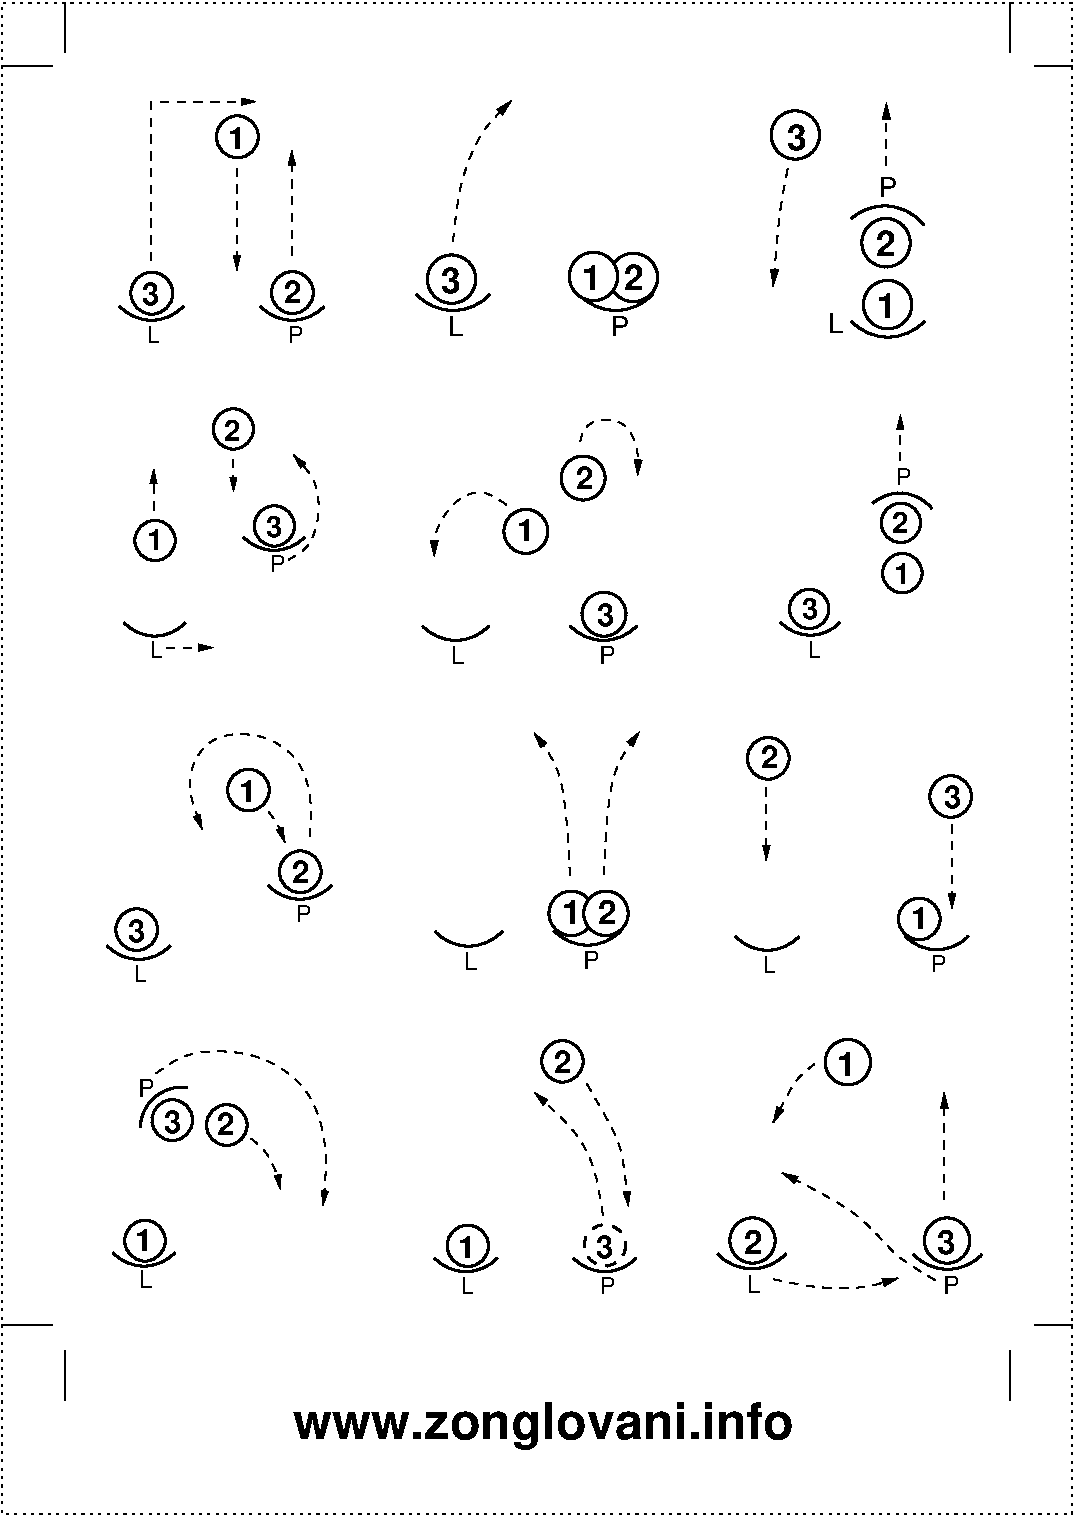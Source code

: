 #FIG 3.2  Produced by xfig version 3.2.5c
Portrait
Center
Metric
Letter  
100.00
Single
-2
1200 2
6 4950 450 7200 2700
5 1 0 2 0 7 50 0 -1 0.000 0 1 0 0 6308.232 1809.411 6590 1591 6300 1453 6068 1546
6 5904 2208 6607 2403
5 1 0 2 0 7 50 0 -1 0.000 0 1 0 0 6331.500 2030.661 6069 2276 6369 2388 6594 2276
4 0 0 50 0 4 13 0.0000 0 165 120 5904 2358 L\001
-6
1 3 0 2 0 7 45 0 20 0.000 1 0.0000 5670 946 173 173 5670 946 5843 946
1 3 0 2 0 7 45 0 20 0.000 1 0.0000 6318 1716 173 173 6318 1716 6490 1716
1 3 0 2 0 7 45 0 20 0.000 1 0.0000 6329 2158 173 173 6329 2158 6502 2158
2 2 0 0 7 7 51 0 20 0.000 0 0 -1 0 0 5
	 4950 450 7200 450 7200 2700 4950 2700 4950 450
3 0 1 1 0 7 50 0 -1 4.000 0 1 0 2
	1 1 1.00 50.00 100.00
	 6320 1161 6320 715
	 0.000 0.000
3 0 1 1 0 7 50 0 -1 4.000 0 1 0 3
	1 1 1.00 50.00 100.00
	 5615 1188 5554 1485 5512 2026
	 0.000 1.000 0.000
4 0 0 50 0 4 13 0.0000 0 165 135 6270 1386 P\001
4 0 0 45 0 18 17 0.0000 4 195 150 6256 2253 1\001
4 0 0 45 0 18 17 0.0000 4 195 150 6246 1811 2\001
4 0 0 45 0 18 17 0.0000 4 195 150 5607 1050 3\001
-6
6 4950 2700 7200 4950
5 1 0 2 0 7 50 0 -1 0.000 0 1 0 0 5777.000 4228.165 5564 4427 5807 4518 5990 4427
5 1 0 2 0 7 50 0 -1 0.000 0 1 0 0 6416.825 3794.318 6646 3616 6411 3504 6222 3579
1 3 0 2 0 7 45 0 20 0.000 1 0.0000 6434 4076 141 141 6434 4076 6574 4076
1 3 0 2 0 7 45 0 20 0.000 1 0.0000 5769 4332 141 141 5769 4332 5909 4332
1 3 0 2 0 7 45 0 20 0.000 1 0.0000 6424 3717 141 141 6424 3717 6565 3717
2 2 0 0 7 7 51 0 20 0.000 0 0 -1 0 0 5
	 4950 2700 7200 2700 7200 4950 4950 4950 4950 2700
3 0 1 1 0 7 50 0 -1 4.000 0 1 0 2
	1 1 1.00 40.62 81.23
	 6420 3274 6420 2946
	 0.000 0.000
4 0 0 50 0 4 11 0.0000 0 135 105 5758 4680 L\001
4 0 0 50 0 4 11 0.0000 0 135 120 6386 3449 P\001
4 0 0 45 0 18 14 0.0000 4 180 135 6363 3789 2\001
4 0 0 45 0 18 14 0.0000 4 180 135 6372 4155 1\001
4 0 0 45 0 18 14 0.0000 4 180 135 5715 4407 3\001
-6
6 4950 4950 7200 7200
6 5233 6661 5708 6930
5 1 0 2 0 7 50 0 -1 0.000 0 1 0 0 5470.000 6462.321 5243 6671 5502 6769 5697 6671
4 0 0 50 0 4 11 0.0000 0 135 105 5438 6930 L\001
-6
6 6442 6657 6917 6927
5 1 0 2 0 7 50 0 -1 0.000 0 0 0 0 6680.500 6457.500 6907 6668 6648 6765 6454 6668
4 0 0 50 0 4 11 0.0000 0 135 120 6641 6927 P\001
-6
1 3 0 2 0 7 50 0 20 0.000 1 0.0000 5476 5399 149 149 5476 5399 5626 5399
1 3 0 2 0 7 50 0 20 0.000 1 0.0000 6780 5672 149 149 6780 5672 6929 5672
1 3 0 2 0 7 50 0 20 0.000 1 0.0000 6555 6547 149 149 6555 6547 6703 6547
2 2 0 0 7 7 51 0 20 0.000 0 0 -1 0 0 5
	 4950 4950 7200 4950 7200 7200 4950 7200 4950 4950
3 0 1 1 0 7 50 0 -1 4.000 0 1 0 2
	1 1 1.00 43.17 86.34
	 6789 5874 6789 6473
	 0.000 0.000
3 0 1 1 0 7 50 0 -1 4.000 0 1 0 2
	1 1 1.00 43.17 86.34
	 5463 5610 5463 6127
	 0.000 0.000
4 0 0 50 0 18 15 0.0000 4 180 135 5426 5470 2\001
4 0 0 50 0 18 15 0.0000 4 180 135 6729 5752 3\001
4 0 0 50 0 18 15 0.0000 4 180 135 6494 6617 1\001
-6
6 4950 7200 7200 9450
6 6501 8931 7015 9223
5 1 0 2 0 7 50 0 -1 0.000 0 1 0 0 6758.500 8714.500 6513 8943 6794 9048 7004 8943
4 0 0 50 0 4 12 0.0000 0 165 135 6724 9223 P\001
-6
6 5085 8894 5632 9230
6 5102 8927 5616 9219
5 1 0 2 0 7 50 0 -1 0.000 0 1 0 0 5358.500 8712.321 5113 8938 5393 9044 5604 8938
4 0 0 50 0 4 12 0.0000 0 165 120 5323 9219 L\001
-6
-6
1 3 0 2 0 7 50 0 20 0.000 1 0.0000 5364 8844 162 162 5364 8844 5525 8844
1 3 0 2 0 7 50 0 20 0.000 1 0.0000 6754 8844 162 162 6754 8844 6915 8844
1 3 0 2 0 7 50 0 20 0.000 1 0.0000 6045 7570 162 162 6045 7570 6206 7570
2 2 0 0 7 7 51 0 20 0.000 0 0 -1 0 0 5
	 4950 7200 7200 7200 7200 9450 4950 9450 4950 7200
3 0 1 1 0 7 50 0 -1 4.000 0 1 0 2
	1 1 1.00 46.73 93.46
	 6734 8551 6734 7788
	 0.000 0.000
3 0 1 1 0 7 50 0 -1 4.000 0 1 0 3
	1 1 1.00 46.73 93.46
	 5808 7582 5672 7677 5512 8001
	 0.000 1.000 0.000
3 0 1 1 0 7 50 0 -1 4.000 0 1 0 4
	1 1 1.00 46.73 93.46
	 6669 9127 6374 8963 6142 8643 5576 8361
	 0.000 1.000 1.000 0.000
3 0 1 1 0 7 50 0 -1 4.000 0 1 0 4
	1 1 1.00 46.73 93.46
	 5512 9120 5794 9184 6175 9191 6406 9112
	 0.000 1.000 1.000 0.000
4 0 0 50 0 18 16 0.0000 4 195 150 5301 8937 2\001
4 0 0 50 0 18 16 0.0000 4 195 150 5969 7668 1\001
4 0 0 50 0 18 16 0.0000 4 195 150 6682 8942 3\001
-6
6 2700 450 4950 2700
6 2950 2073 4663 2385
6 2950 2073 3500 2385
5 1 0 2 0 7 50 0 -1 0.000 0 1 0 0 3225.500 1842.827 2963 2085 3263 2198 3488 2085
4 0 0 50 0 4 13 0.0000 0 165 120 3188 2385 L\001
-6
6 4113 2073 4663 2385
5 1 0 2 0 7 50 0 -1 0.000 0 1 0 0 4387.500 1842.827 4125 2085 4425 2198 4650 2085
4 0 0 50 0 4 13 0.0000 0 165 135 4350 2385 P\001
-6
-6
1 3 0 2 0 7 50 0 20 0.000 1 0.0000 4513 1964 173 173 4513 1964 4686 1964
1 3 0 2 0 7 50 0 20 0.000 1 0.0000 4228 1957 173 173 4228 1957 4400 1957
1 3 0 2 0 7 50 0 20 0.000 1 0.0000 3214 1976 173 173 3214 1976 3387 1976
2 2 0 0 7 7 51 0 20 0.000 0 0 -1 0 0 5
	 2700 450 4950 450 4950 2700 2700 2700 2700 450
3 0 1 1 0 7 50 0 -1 4.000 0 1 0 4
	1 1 1.00 50.00 100.00
	 3224 1707 3262 1307 3418 907 3643 701
	 0.000 1.000 1.000 0.000
4 0 0 50 0 18 17 0.0000 4 195 150 3136 2077 3\001
4 0 0 50 0 18 17 0.0000 4 195 150 4149 2051 1\001
4 0 0 50 0 18 17 0.0000 4 195 150 4444 2057 2\001
-6
6 2700 2700 4950 4950
6 2993 4441 4550 4725
6 2993 4441 3493 4725
5 1 0 2 0 7 50 0 -1 0.000 0 1 0 0 3243.500 4232.820 3005 4452 3277 4555 3482 4452
4 0 0 50 0 4 12 0.0000 0 165 120 3209 4725 L\001
-6
6 4050 4441 4550 4725
5 1 0 2 0 7 50 0 -1 0.000 0 1 0 0 4299.500 4232.820 4061 4452 4333 4555 4538 4452
4 0 0 50 0 4 12 0.0000 0 165 135 4265 4725 P\001
-6
-6
1 3 0 2 0 7 50 0 20 0.000 1 0.0000 4303 4370 157 157 4303 4370 4460 4370
1 3 0 2 0 7 50 0 20 0.000 1 0.0000 3745 3778 157 157 3745 3778 3903 3778
1 3 0 2 0 7 50 0 20 0.000 1 0.0000 4154 3397 157 157 4154 3397 4312 3397
2 2 0 0 7 7 51 0 20 0.000 0 0 -1 0 0 5
	 2700 2700 4950 2700 4950 4950 2700 4950 2700 2700
3 0 1 1 0 7 50 0 -1 4.000 0 1 0 6
	1 1 1.00 45.45 90.90
	 4132 3139 4152 3041 4263 2965 4471 2993 4554 3200 4544 3378
	 0.000 1.000 1.000 1.000 1.000 0.000
3 0 1 1 0 7 50 0 -1 4.000 0 1 0 5
	1 1 1.00 45.45 90.90
	 3605 3586 3444 3471 3239 3537 3083 3780 3090 3956
	 0.000 1.000 1.000 1.000 0.000
4 0 0 50 0 18 15 0.0000 4 180 135 3683 3850 1\001
4 0 0 50 0 18 15 0.0000 4 180 135 4101 3473 2\001
4 0 0 50 0 18 15 0.0000 4 180 135 4250 4455 3\001
-6
6 2700 4950 4950 7200
6 3083 6624 3588 6911
5 1 0 2 0 7 50 0 -1 0.000 0 1 0 0 3336.000 6413.654 3095 6635 3371 6739 3577 6635
4 0 0 50 0 4 12 0.0000 0 165 120 3302 6911 L\001
-6
6 3932 6617 4437 6905
5 1 0 2 0 7 50 0 -1 0.000 0 1 0 0 4185.000 6404.500 3944 6629 4220 6732 4426 6629
4 0 0 50 0 4 12 0.0000 0 165 135 4151 6905 P\001
-6
1 3 0 2 0 7 50 0 20 0.000 1 0.0000 4069 6507 159 159 4069 6507 4227 6507
1 3 0 2 0 7 50 0 20 0.000 1 0.0000 4317 6507 159 159 4317 6507 4476 6507
2 2 0 0 7 7 51 0 20 0.000 0 0 -1 0 0 5
	 2700 4950 4950 4950 4950 7200 2700 7200 2700 4950
3 0 1 1 0 7 50 0 -1 4.000 0 1 0 5
	1 1 1.00 45.94 91.87
	 4060 6239 4039 5819 3996 5531 3923 5375 3803 5217
	 0.000 1.000 1.000 1.000 0.000
3 0 1 1 0 7 50 0 -1 4.000 0 1 0 5
	1 1 1.00 45.94 91.87
	 4301 6232 4322 5812 4364 5525 4437 5368 4557 5210
	 0.000 1.000 1.000 1.000 0.000
4 0 0 50 0 18 16 0.0000 4 195 150 4005 6580 1\001
4 0 0 50 0 18 16 0.0000 4 195 150 4263 6583 2\001
-6
6 2700 7200 4950 9450
6 3081 8959 4544 9225
6 3081 8959 3551 9225
5 1 0 2 0 7 50 0 -1 0.000 0 1 0 0 3316.500 8760.000 3092 8969 3349 9065 3541 8969
4 0 0 50 0 4 11 0.0000 0 135 105 3285 9225 L\001
-6
6 4075 8959 4544 9225
5 1 0 2 0 7 50 0 -1 0.000 0 1 0 0 4309.000 8761.000 4085 8969 4341 9065 4533 8969
4 0 0 50 0 4 11 0.0000 0 135 120 4277 9225 P\001
-6
-6
1 3 0 2 0 7 50 0 20 0.000 1 0.0000 3330 8882 148 148 3330 8882 3477 8882
1 3 0 2 0 7 50 0 20 0.000 1 0.0000 4006 7564 148 148 4006 7564 4154 7564
1 3 1 2 0 7 50 0 20 5.000 1 0.0000 4310 8878 148 148 4310 8878 4457 8878
2 2 0 0 7 7 51 0 20 0.000 0 0 -1 0 0 5
	 2700 7200 4950 7200 4950 9450 2700 9450 2700 7200
3 0 1 1 0 7 50 0 -1 4.000 0 1 0 4
	1 1 1.00 42.71 85.41
	 4295 8662 4253 8366 4132 8079 3807 7787
	 0.000 1.000 1.000 0.000
3 0 1 1 0 7 50 0 -1 4.000 0 1 0 4
	1 1 1.00 42.71 85.41
	 4181 7724 4324 7975 4438 8177 4477 8600
	 0.000 1.000 1.000 0.000
4 0 0 50 0 18 15 0.0000 4 180 135 3263 8970 1\001
4 0 0 50 0 18 15 0.0000 4 180 135 4246 8969 3\001
4 0 0 50 0 18 15 0.0000 4 180 135 3944 7647 2\001
-6
6 450 7200 2700 9450
5 1 0 2 0 7 50 0 -1 0.000 0 1 0 0 1285.953 8044.858 1330 7752 1075 7837 990 8034
6 783 8921 1249 9185
5 1 0 2 0 7 50 0 -1 0.000 0 1 0 0 1016.000 8721.298 794 8931 1048 9025 1238 8931
4 0 0 50 0 4 12 0.0000 0 165 120 984 9185 L\001
-6
1 1 0 2 0 7 50 0 20 0.000 1 0.0000 1024 8845 145 146 1024 8845 1170 8845
1 1 0 2 0 7 50 0 20 0.000 1 0.0000 1608 8019 145 146 1608 8019 1753 8019
1 1 0 2 0 7 50 0 20 0.000 1 0.0000 1219 7984 145 146 1219 7984 1364 7984
2 2 0 0 7 7 51 0 20 0.000 0 0 -1 0 0 5
	 450 7200 2700 7200 2700 9450 450 9450 450 7200
3 0 1 1 0 7 50 0 -1 4.000 0 1 0 4
	1 1 1.00 42.36 84.72
	 1783 8116 1892 8200 1979 8391 1991 8478
	 0.000 1.000 1.000 0.000
3 0 1 1 0 7 50 0 -1 4.000 0 1 0 7
	1 1 1.00 42.36 84.72
	 1103 7650 1228 7558 1399 7484 1845 7492 2233 7764 2338 8222
	 2296 8593
	 0.000 1.000 1.000 1.000 1.000 1.000 0.000
4 0 0 50 0 4 12 0.0000 0 165 135 976 7816 P\001
4 0 0 50 0 18 15 0.0000 4 180 135 1158 8073 3\001
4 0 0 50 0 18 15 0.0000 4 180 135 1539 8093 2\001
4 0 0 50 0 18 15 0.0000 4 180 135 955 8922 1\001
-6
6 450 4950 2700 7200
6 742 6727 1214 6995
5 1 0 2 0 7 50 0 -1 0.000 0 1 0 0 979.000 6527.500 753 6737 1011 6834 1205 6737
4 0 0 50 0 4 11 0.0000 0 135 105 946 6995 L\001
-6
6 1890 6292 2372 6566
5 1 0 2 0 7 50 0 -1 0.000 0 1 0 0 2131.000 6097.835 1905 6307 2164 6404 2357 6307
4 0 0 50 0 4 11 0.0000 0 135 120 2100 6566 P\001
-6
1 3 0 2 0 7 50 0 20 0.000 1 0.0000 2133 6210 149 149 2133 6210 2281 6210
1 3 0 2 0 7 50 0 20 0.000 1 0.0000 1763 5626 149 149 1763 5626 1911 5626
1 3 0 2 0 7 50 0 20 0.000 1 0.0000 965 6623 149 149 965 6623 1114 6623
2 2 0 0 7 7 51 0 20 0.000 0 0 -1 0 0 5
	 450 4950 2700 4950 2700 7200 450 7200 450 4950
3 0 1 1 0 7 50 0 -1 4.000 0 1 0 3
	1 1 1.00 43.02 86.05
	 1908 5782 1974 5867 2023 5999
	 0.000 1.000 0.000
3 0 1 1 0 7 50 0 -1 4.000 0 1 0 7
	1 1 1.00 43.02 86.05
	 2200 5959 2220 5720 2154 5415 1879 5211 1459 5218 1292 5578
	 1433 5906
	 0.000 1.000 1.000 1.000 1.000 1.000 0.000
4 0 0 50 0 18 15 0.0000 4 180 135 2072 6292 2\001
4 0 0 50 0 18 15 0.0000 4 180 135 1694 5710 1\001
4 0 0 50 0 18 15 0.0000 4 180 135 905 6712 3\001
-6
6 450 2700 2700 4950
6 865 4420 1323 4680
5 1 0 2 0 7 50 0 -1 0.000 0 1 0 0 1093.500 4228.330 875 4430 1125 4524 1312 4430
4 0 0 50 0 4 11 0.0000 0 135 105 1062 4680 L\001
-6
6 1716 3808 2175 4068
5 1 0 2 0 7 50 0 -1 0.000 0 1 0 0 1946.000 3615.000 1727 3818 1977 3912 2165 3818
4 0 0 50 0 4 11 0.0000 0 135 120 1915 4068 P\001
-6
1 3 0 2 0 7 50 0 20 0.000 1 0.0000 1096 3843 144 144 1096 3843 1240 3843
1 3 0 2 0 7 50 0 20 0.000 1 0.0000 1655 3046 144 144 1655 3046 1799 3046
1 3 0 2 0 7 50 0 20 0.000 1 0.0000 1948 3739 144 144 1948 3739 2091 3739
2 2 0 0 7 7 51 0 20 0.000 0 0 -1 0 0 5
	 450 2700 2700 2700 2700 4950 450 4950 450 2700
3 0 1 1 0 7 50 0 -1 4.000 0 1 0 2
	1 1 1.00 41.66 83.32
	 1085 3626 1085 3333
	 0.000 0.000
3 0 1 1 0 7 50 0 -1 4.000 0 1 0 2
	1 1 1.00 41.66 83.32
	 1656 3261 1656 3493
	 0.000 0.000
3 0 1 1 0 7 50 0 -1 4.000 0 1 0 5
	1 1 1.00 41.66 83.32
	 2047 3982 2209 3899 2282 3638 2244 3391 2085 3233
	 0.000 1.000 1.000 1.000 0.000
3 0 1 1 0 7 50 0 -1 4.000 0 1 0 2
	1 1 1.00 41.66 83.32
	 1177 4608 1511 4608
	 0.000 0.000
4 0 0 50 0 18 14 0.0000 4 180 135 1038 3910 1\001
4 0 0 50 0 18 14 0.0000 4 180 135 1887 3820 3\001
4 0 0 50 0 18 14 0.0000 4 180 135 1590 3132 2\001
-6
6 450 450 2700 2700
6 810 2138 2337 2430
6 810 2138 1330 2430
5 1 0 2 0 7 50 0 -1 0.000 0 1 0 0 1070.500 1960.327 843 2170 1103 2268 1298 2170
4 0 0 50 0 4 11 0.0000 0 135 105 1038 2430 L\001
-6
6 1817 2138 2337 2430
5 1 0 2 0 7 50 0 -1 0.000 0 1 0 0 2076.500 1960.327 1849 2170 2109 2268 2304 2170
4 0 0 50 0 4 11 0.0000 0 135 120 2044 2430 P\001
-6
-6
1 3 0 2 0 7 50 0 20 0.000 1 0.0000 1073 2076 150 150 1073 2076 1223 2076
1 3 0 2 0 7 50 0 20 0.000 1 0.0000 2077 2072 150 150 2077 2072 2227 2072
1 3 0 2 0 7 50 0 20 0.000 1 0.0000 1684 959 150 150 1684 959 1834 959
2 2 0 0 7 7 51 0 20 0.000 0 0 -1 0 0 5
	 450 450 2700 450 2700 2700 450 2700 450 450
2 1 1 1 0 7 50 0 -1 4.000 0 0 -1 1 0 3
	1 1 1.00 43.32 86.64
	 1070 1845 1070 708 1817 708
3 0 1 1 0 7 50 0 -1 4.000 0 1 0 2
	1 1 1.00 43.32 86.64
	 1680 1182 1680 1912
	 0.000 0.000
3 0 1 1 0 7 50 0 -1 4.000 0 1 0 2
	1 1 1.00 43.32 86.64
	 2073 1806 2073 1056
	 0.000 0.000
4 0 0 50 0 18 15 0.0000 4 180 135 1006 2163 3\001
4 0 0 50 0 18 15 0.0000 4 180 135 1616 1045 1\001
4 0 0 50 0 18 15 0.0000 4 180 135 2014 2148 2\001
-6
2 1 0 1 0 7 22 -1 -1 0.000 0 0 -1 0 0 2
	 450 0 450 360
2 1 0 1 0 7 22 -1 -1 0.000 0 0 -1 0 0 2
	 360 450 0 450
2 1 0 1 0 7 22 -1 -1 0.000 0 0 -1 0 0 2
	 7380 450 7650 450
2 1 0 1 0 7 22 -1 -1 0.000 0 0 -1 0 0 5
	 7200 360 7200 270 7200 180 7200 90 7200 0
2 1 0 1 0 7 22 -1 -1 0.000 0 0 -1 0 0 5
	 7200 9630 7200 9720 7200 9810 7200 9900 7200 9990
2 2 2 1 0 7 22 -1 -1 3.000 0 0 7 0 0 5
	 0 0 7650 0 7650 10800 0 10800 0 0
2 1 0 1 0 7 22 -1 -1 0.000 0 0 -1 0 0 2
	 7380 9450 7650 9450
2 1 0 1 0 7 22 -1 -1 0.000 0 0 -1 0 0 2
	 360 9450 0 9450
2 1 0 1 0 7 22 -1 -1 0.000 0 0 -1 0 0 2
	 450 9630 450 9990
4 1 0 22 -1 18 24 0.0000 4 405 3990 3870 10260 www.zonglovani.info\001
